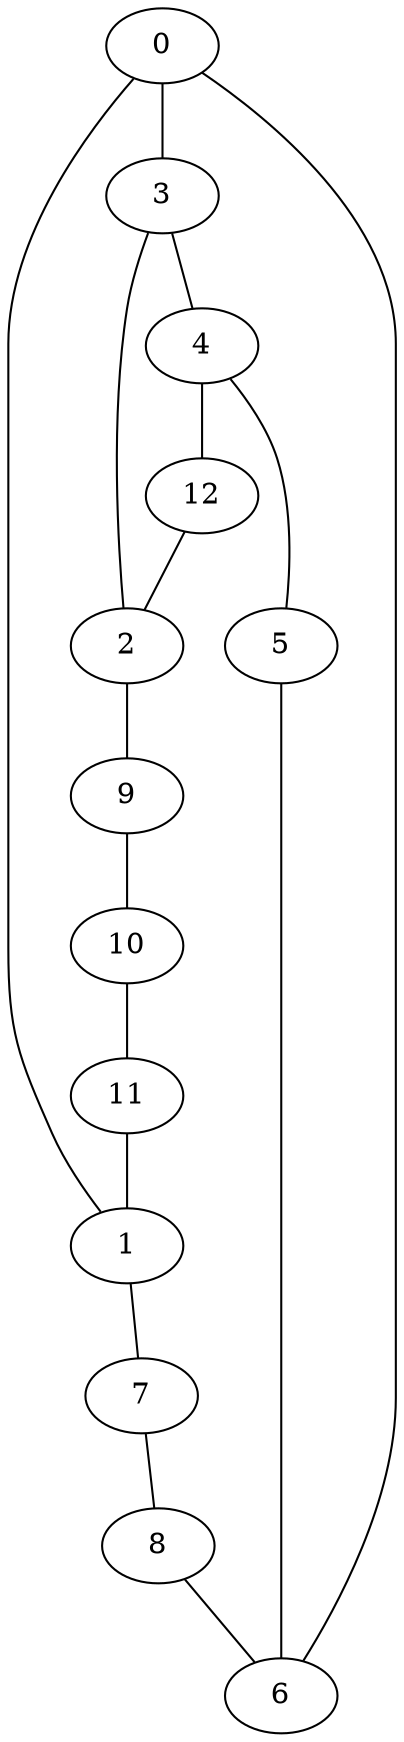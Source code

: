 graph G {
0;
1;
2;
3;
4;
5;
6;
7;
8;
9;
10;
11;
12;
0--1 ;
2--3 ;
0--3 ;
3--4 ;
4--5 ;
5--6 ;
6--0 ;
1--7 ;
7--8 ;
8--6 ;
2--9 ;
9--10 ;
10--11 ;
11--1 ;
4--12 ;
12--2 ;
}
